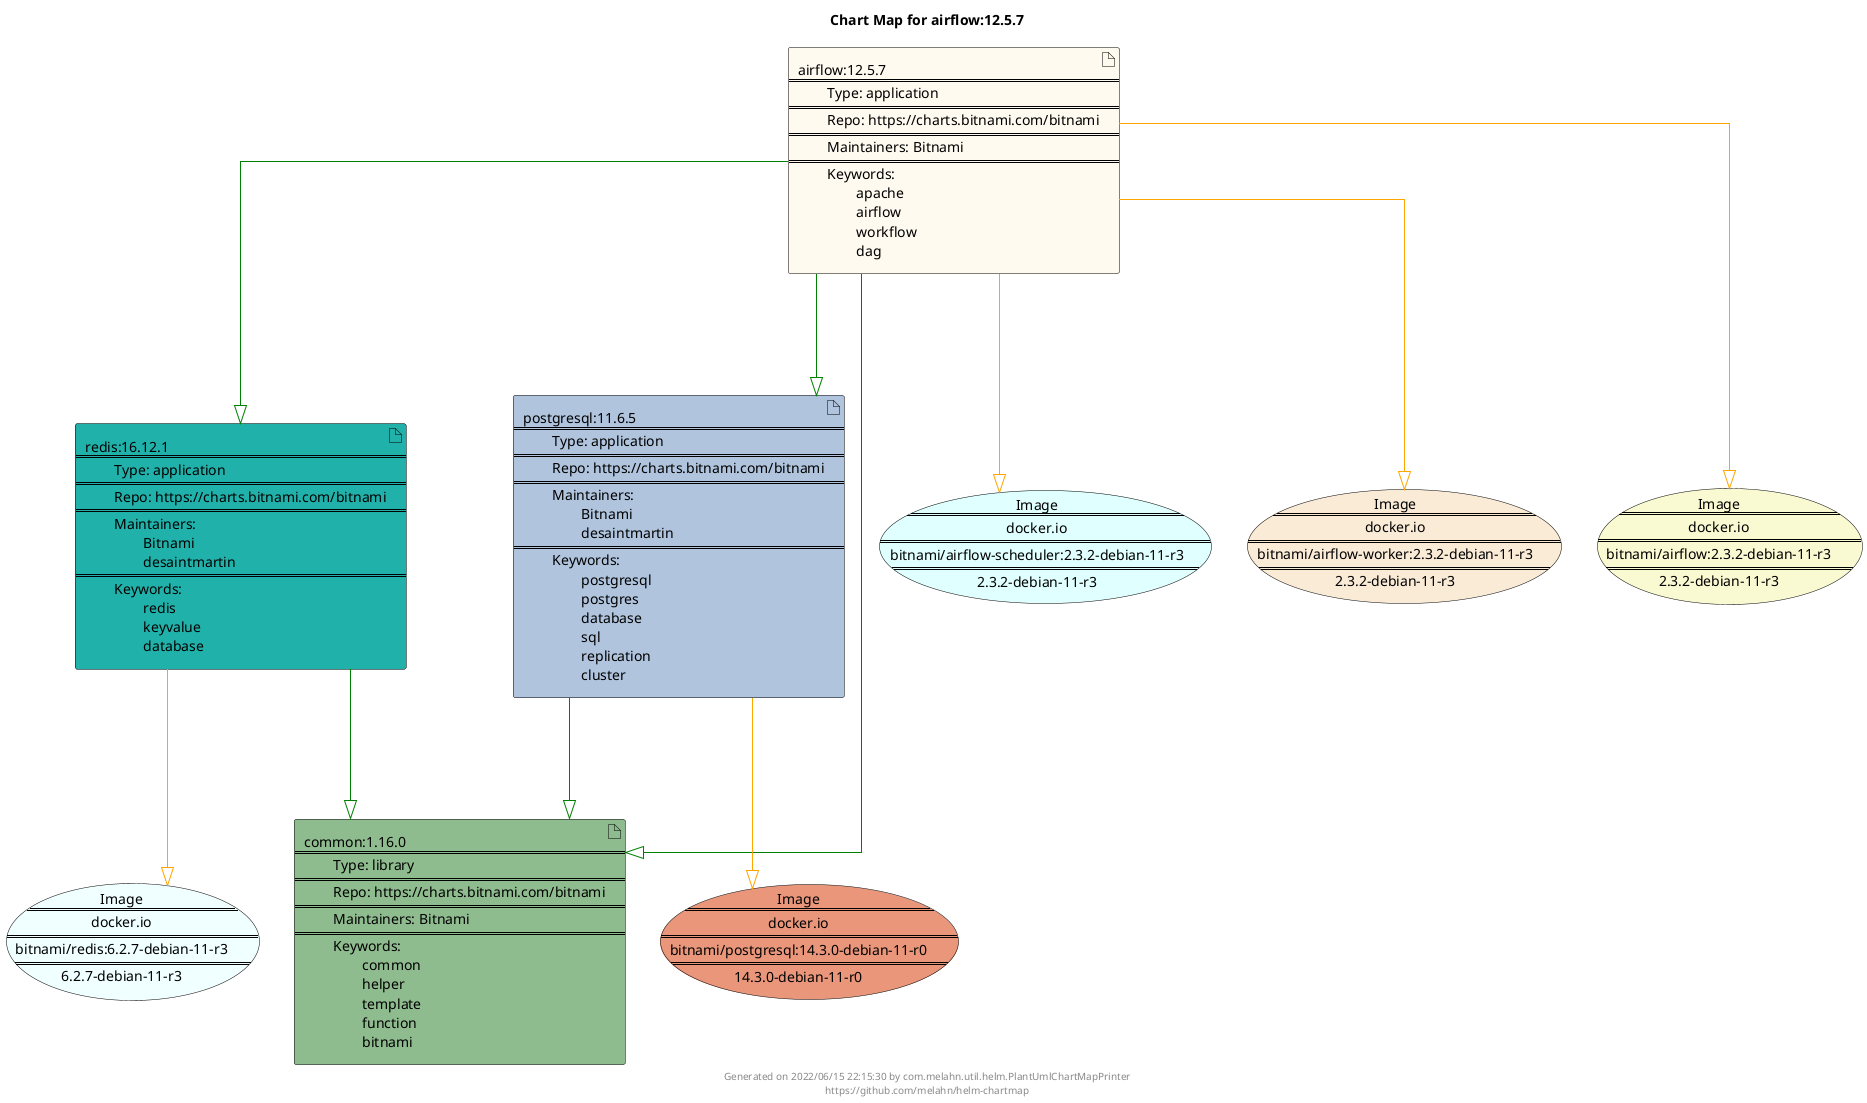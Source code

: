 @startuml
skinparam linetype ortho
skinparam backgroundColor white
skinparam usecaseBorderColor black
skinparam usecaseArrowColor LightSlateGray
skinparam artifactBorderColor black
skinparam artifactArrowColor LightSlateGray

title Chart Map for airflow:12.5.7

'There are 4 referenced Helm Charts
artifact "redis:16.12.1\n====\n\tType: application\n====\n\tRepo: https://charts.bitnami.com/bitnami\n====\n\tMaintainers: \n\t\tBitnami\n\t\tdesaintmartin\n====\n\tKeywords: \n\t\tredis\n\t\tkeyvalue\n\t\tdatabase" as redis_16_12_1 #LightSeaGreen
artifact "postgresql:11.6.5\n====\n\tType: application\n====\n\tRepo: https://charts.bitnami.com/bitnami\n====\n\tMaintainers: \n\t\tBitnami\n\t\tdesaintmartin\n====\n\tKeywords: \n\t\tpostgresql\n\t\tpostgres\n\t\tdatabase\n\t\tsql\n\t\treplication\n\t\tcluster" as postgresql_11_6_5 #LightSteelBlue
artifact "common:1.16.0\n====\n\tType: library\n====\n\tRepo: https://charts.bitnami.com/bitnami\n====\n\tMaintainers: Bitnami\n====\n\tKeywords: \n\t\tcommon\n\t\thelper\n\t\ttemplate\n\t\tfunction\n\t\tbitnami" as common_1_16_0 #DarkSeaGreen
artifact "airflow:12.5.7\n====\n\tType: application\n====\n\tRepo: https://charts.bitnami.com/bitnami\n====\n\tMaintainers: Bitnami\n====\n\tKeywords: \n\t\tapache\n\t\tairflow\n\t\tworkflow\n\t\tdag" as airflow_12_5_7 #FloralWhite

'There are 5 referenced Docker Images
usecase "Image\n====\ndocker.io\n====\nbitnami/redis:6.2.7-debian-11-r3\n====\n6.2.7-debian-11-r3" as docker_io_bitnami_redis_6_2_7_debian_11_r3 #Azure
usecase "Image\n====\ndocker.io\n====\nbitnami/airflow-scheduler:2.3.2-debian-11-r3\n====\n2.3.2-debian-11-r3" as docker_io_bitnami_airflow_scheduler_2_3_2_debian_11_r3 #LightCyan
usecase "Image\n====\ndocker.io\n====\nbitnami/airflow-worker:2.3.2-debian-11-r3\n====\n2.3.2-debian-11-r3" as docker_io_bitnami_airflow_worker_2_3_2_debian_11_r3 #AntiqueWhite
usecase "Image\n====\ndocker.io\n====\nbitnami/postgresql:14.3.0-debian-11-r0\n====\n14.3.0-debian-11-r0" as docker_io_bitnami_postgresql_14_3_0_debian_11_r0 #DarkSalmon
usecase "Image\n====\ndocker.io\n====\nbitnami/airflow:2.3.2-debian-11-r3\n====\n2.3.2-debian-11-r3" as docker_io_bitnami_airflow_2_3_2_debian_11_r3 #LightGoldenRodYellow

'Chart Dependencies
airflow_12_5_7--[#green]-|>postgresql_11_6_5
postgresql_11_6_5--[#green]-|>common_1_16_0
airflow_12_5_7--[#green]-|>common_1_16_0
airflow_12_5_7--[#green]-|>redis_16_12_1
redis_16_12_1--[#green]-|>common_1_16_0
redis_16_12_1--[#orange]-|>docker_io_bitnami_redis_6_2_7_debian_11_r3
postgresql_11_6_5--[#orange]-|>docker_io_bitnami_postgresql_14_3_0_debian_11_r0
airflow_12_5_7--[#orange]-|>docker_io_bitnami_airflow_2_3_2_debian_11_r3
airflow_12_5_7--[#orange]-|>docker_io_bitnami_airflow_scheduler_2_3_2_debian_11_r3
airflow_12_5_7--[#orange]-|>docker_io_bitnami_airflow_worker_2_3_2_debian_11_r3

center footer Generated on 2022/06/15 22:15:30 by com.melahn.util.helm.PlantUmlChartMapPrinter\nhttps://github.com/melahn/helm-chartmap
@enduml

